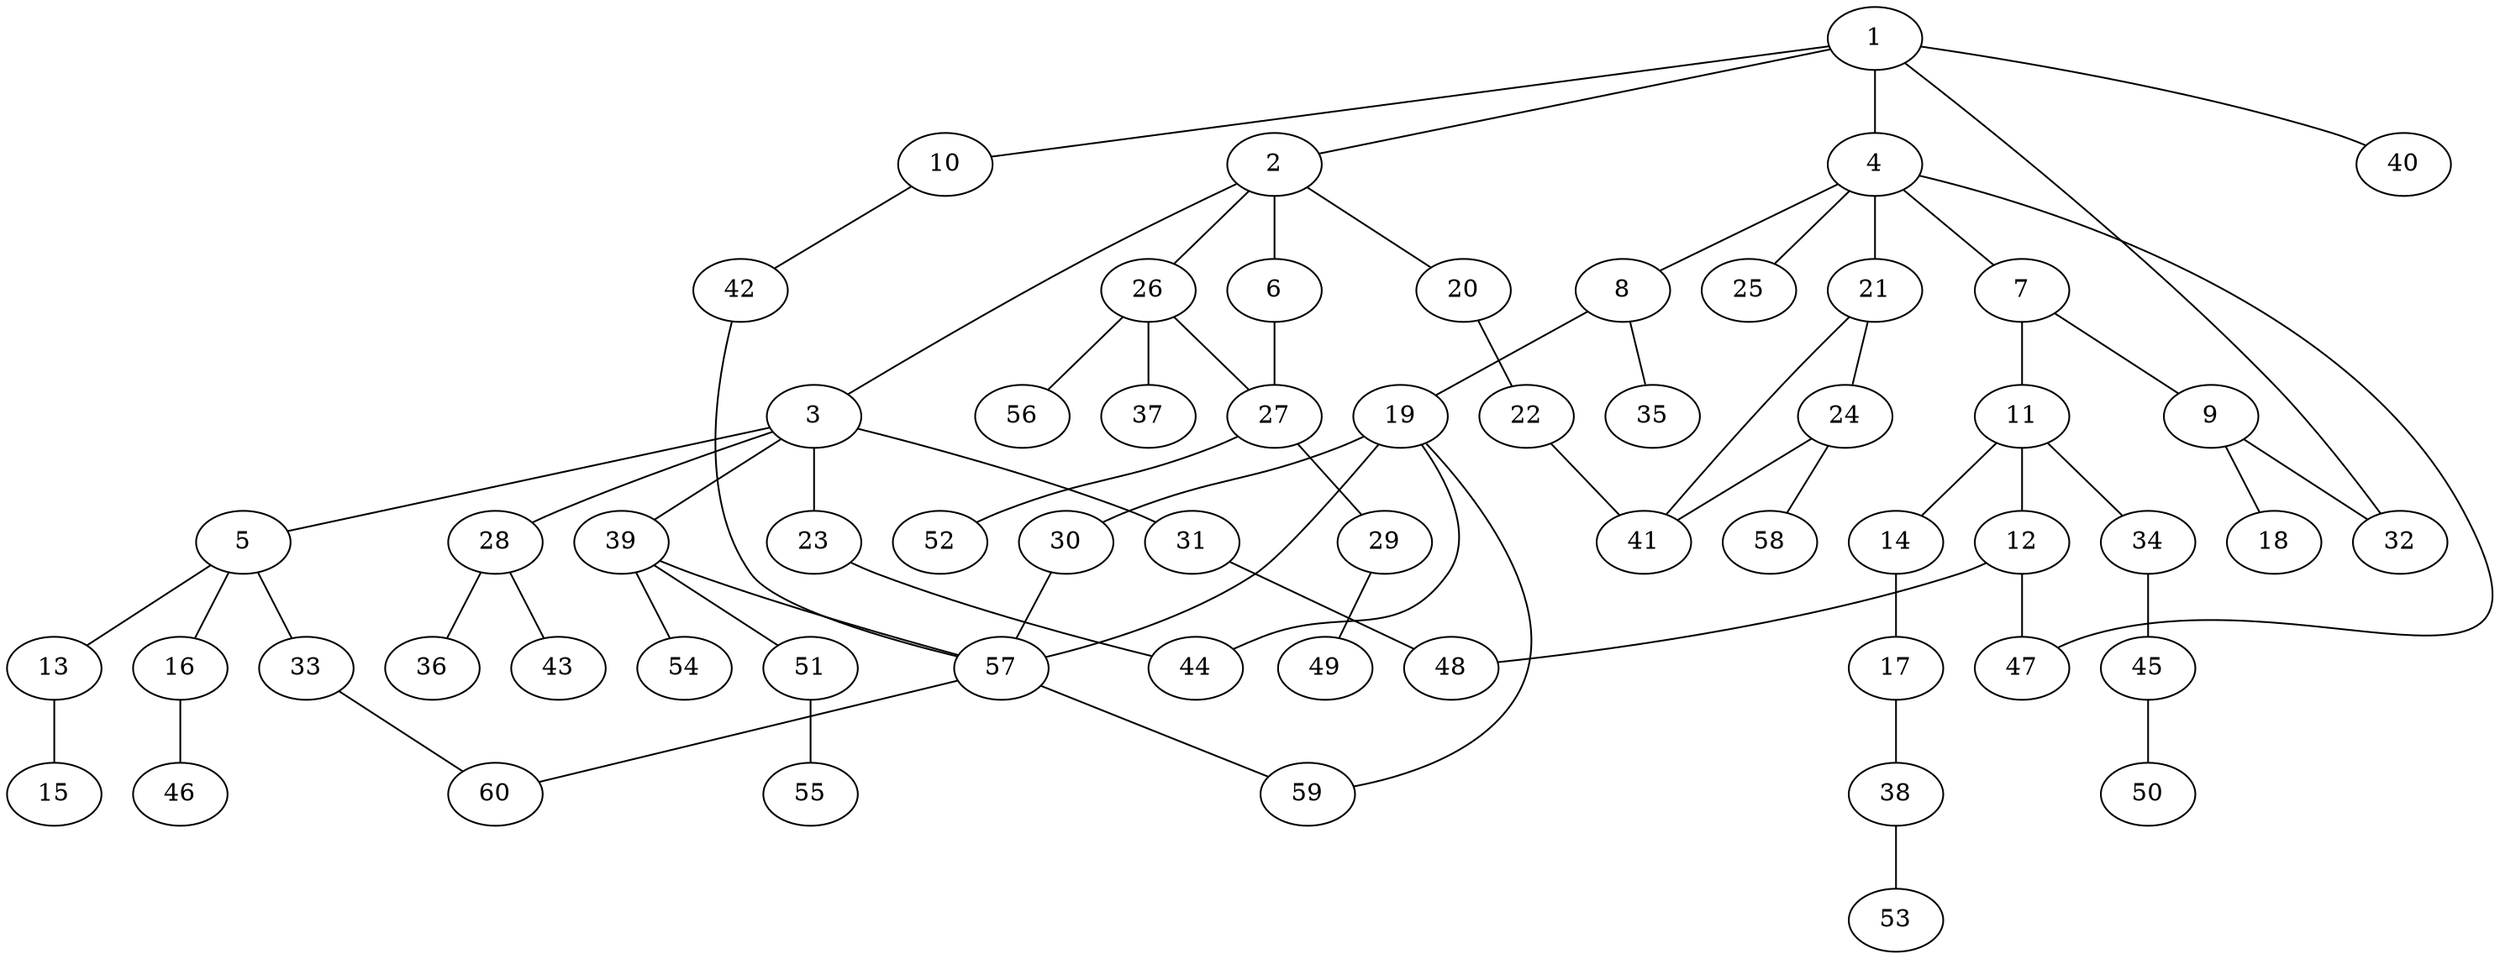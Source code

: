 graph graphname {1--2
1--4
1--10
1--32
1--40
2--3
2--6
2--20
2--26
3--5
3--23
3--28
3--31
3--39
4--7
4--8
4--21
4--25
4--47
5--13
5--16
5--33
6--27
7--9
7--11
8--19
8--35
9--18
9--32
10--42
11--12
11--14
11--34
12--47
12--48
13--15
14--17
16--46
17--38
19--30
19--44
19--57
19--59
20--22
21--24
21--41
22--41
23--44
24--41
24--58
26--27
26--37
26--56
27--29
27--52
28--36
28--43
29--49
30--57
31--48
33--60
34--45
38--53
39--51
39--54
39--57
42--57
45--50
51--55
57--59
57--60
}